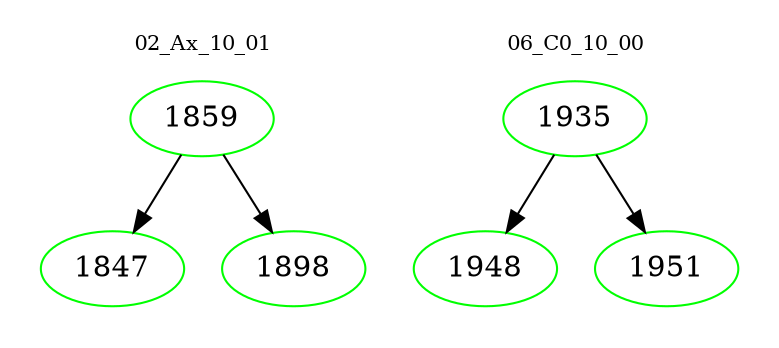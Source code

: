 digraph{
subgraph cluster_0 {
color = white
label = "02_Ax_10_01";
fontsize=10;
T0_1859 [label="1859", color="green"]
T0_1859 -> T0_1847 [color="black"]
T0_1847 [label="1847", color="green"]
T0_1859 -> T0_1898 [color="black"]
T0_1898 [label="1898", color="green"]
}
subgraph cluster_1 {
color = white
label = "06_C0_10_00";
fontsize=10;
T1_1935 [label="1935", color="green"]
T1_1935 -> T1_1948 [color="black"]
T1_1948 [label="1948", color="green"]
T1_1935 -> T1_1951 [color="black"]
T1_1951 [label="1951", color="green"]
}
}
